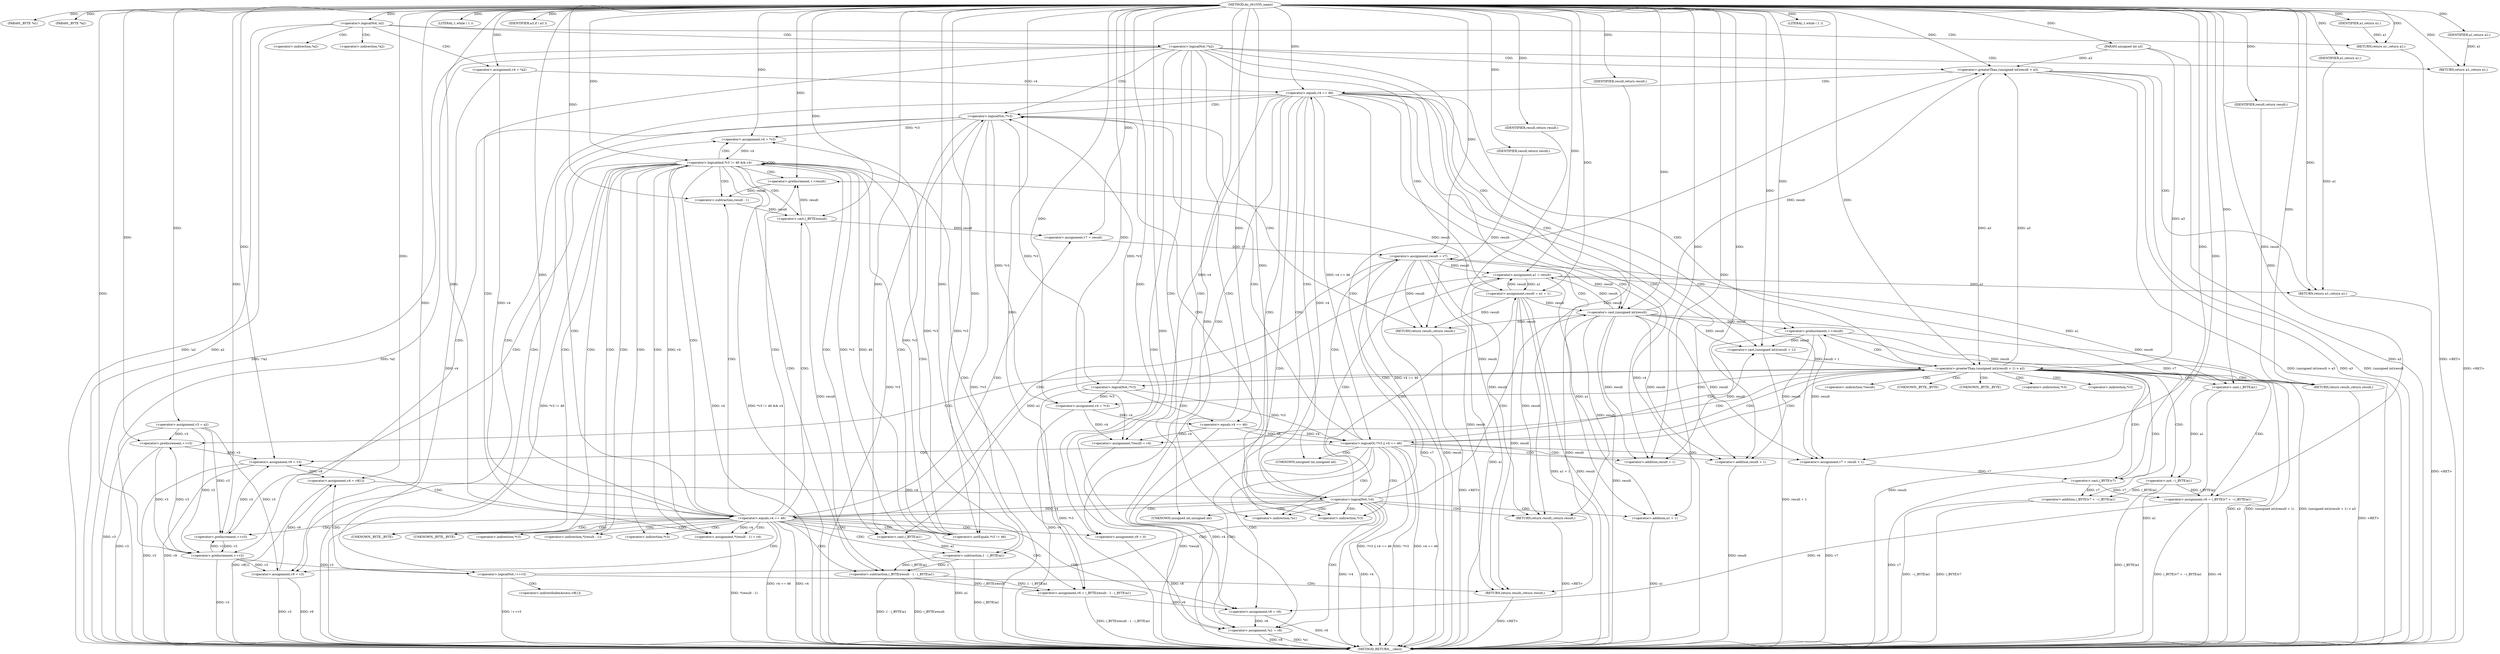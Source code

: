 digraph do_rfc1035_name {  
"1000108" [label = "(METHOD,do_rfc1035_name)" ]
"1000300" [label = "(METHOD_RETURN,__cdecl)" ]
"1000109" [label = "(PARAM,_BYTE *a1)" ]
"1000110" [label = "(PARAM,_BYTE *a2)" ]
"1000111" [label = "(PARAM,unsigned int a3)" ]
"1000120" [label = "(<operator>.assignment,v3 = a2)" ]
"1000124" [label = "(<operator>.logicalNot,!a2)" ]
"1000126" [label = "(RETURN,return a1;,return a1;)" ]
"1000127" [label = "(IDENTIFIER,a1,return a1;)" ]
"1000128" [label = "(<operator>.assignment,v4 = *a2)" ]
"1000133" [label = "(<operator>.logicalNot,!*a2)" ]
"1000136" [label = "(RETURN,return a1;,return a1;)" ]
"1000137" [label = "(IDENTIFIER,a1,return a1;)" ]
"1000139" [label = "(LITERAL,1,while ( 1 ))" ]
"1000141" [label = "(<operator>.assignment,result = a1 + 1)" ]
"1000143" [label = "(<operator>.addition,a1 + 1)" ]
"1000147" [label = "(IDENTIFIER,a3,if ( a3 ))" ]
"1000150" [label = "(<operator>.equals,v4 == 46)" ]
"1000156" [label = "(<operator>.preIncrement,++result)" ]
"1000158" [label = "(<operator>.preIncrement,++v3)" ]
"1000160" [label = "(<operator>.assignment,*(result - 1) = v4)" ]
"1000162" [label = "(<operator>.subtraction,result - 1)" ]
"1000166" [label = "(<operator>.assignment,v4 = *v3)" ]
"1000170" [label = "(<operator>.assignment,v6 = (_BYTE)result - 1 - (_BYTE)a1)" ]
"1000172" [label = "(<operator>.subtraction,(_BYTE)result - 1 - (_BYTE)a1)" ]
"1000173" [label = "(<operator>.cast,(_BYTE)result)" ]
"1000176" [label = "(<operator>.subtraction,1 - (_BYTE)a1)" ]
"1000178" [label = "(<operator>.cast,(_BYTE)a1)" ]
"1000181" [label = "(<operator>.logicalAnd,*v3 != 46 && v4)" ]
"1000182" [label = "(<operator>.notEquals,*v3 != 46)" ]
"1000187" [label = "(<operator>.assignment,v7 = result)" ]
"1000191" [label = "(<operator>.assignment,v8 = v6)" ]
"1000194" [label = "(<operator>.assignment,result = v7)" ]
"1000197" [label = "(<operator>.assignment,v9 = v3)" ]
"1000201" [label = "(<operator>.assignment,*a1 = v8)" ]
"1000206" [label = "(<operator>.logicalNot,!*v3)" ]
"1000209" [label = "(RETURN,return result;,return result;)" ]
"1000210" [label = "(IDENTIFIER,result,return result;)" ]
"1000212" [label = "(<operator>.logicalNot,!++v3)" ]
"1000213" [label = "(<operator>.preIncrement,++v3)" ]
"1000215" [label = "(RETURN,return result;,return result;)" ]
"1000216" [label = "(IDENTIFIER,result,return result;)" ]
"1000217" [label = "(<operator>.assignment,v4 = v9[1])" ]
"1000223" [label = "(<operator>.logicalNot,!v4)" ]
"1000225" [label = "(RETURN,return result;,return result;)" ]
"1000226" [label = "(IDENTIFIER,result,return result;)" ]
"1000227" [label = "(<operator>.assignment,a1 = result)" ]
"1000231" [label = "(<operator>.greaterThan,(unsigned int)result > a3)" ]
"1000232" [label = "(<operator>.cast,(unsigned int)result)" ]
"1000236" [label = "(RETURN,return a1;,return a1;)" ]
"1000237" [label = "(IDENTIFIER,a1,return a1;)" ]
"1000239" [label = "(<operator>.equals,v4 == 46)" ]
"1000244" [label = "(<operator>.assignment,v9 = v3)" ]
"1000247" [label = "(<operator>.assignment,v8 = 0)" ]
"1000252" [label = "(LITERAL,1,while ( 1 ))" ]
"1000254" [label = "(<operator>.assignment,v7 = result + 1)" ]
"1000256" [label = "(<operator>.addition,result + 1)" ]
"1000260" [label = "(<operator>.greaterThan,(unsigned int)(result + 1) > a3)" ]
"1000261" [label = "(<operator>.cast,(unsigned int)(result + 1))" ]
"1000263" [label = "(<operator>.addition,result + 1)" ]
"1000267" [label = "(RETURN,return result;,return result;)" ]
"1000268" [label = "(IDENTIFIER,result,return result;)" ]
"1000269" [label = "(<operator>.preIncrement,++v3)" ]
"1000271" [label = "(<operator>.assignment,*result = v4)" ]
"1000275" [label = "(<operator>.assignment,v6 = (_BYTE)v7 + ~(_BYTE)a1)" ]
"1000277" [label = "(<operator>.addition,(_BYTE)v7 + ~(_BYTE)a1)" ]
"1000278" [label = "(<operator>.cast,(_BYTE)v7)" ]
"1000281" [label = "(<operator>.not,~(_BYTE)a1)" ]
"1000282" [label = "(<operator>.cast,(_BYTE)a1)" ]
"1000285" [label = "(<operator>.assignment,v4 = *v3)" ]
"1000289" [label = "(<operator>.preIncrement,++result)" ]
"1000292" [label = "(<operator>.logicalOr,!*v3 || v4 == 46)" ]
"1000293" [label = "(<operator>.logicalNot,!*v3)" ]
"1000296" [label = "(<operator>.equals,v4 == 46)" ]
"1000130" [label = "(<operator>.indirection,*a2)" ]
"1000134" [label = "(<operator>.indirection,*a2)" ]
"1000161" [label = "(<operator>.indirection,*(result - 1))" ]
"1000168" [label = "(<operator>.indirection,*v3)" ]
"1000174" [label = "(UNKNOWN,_BYTE,_BYTE)" ]
"1000179" [label = "(UNKNOWN,_BYTE,_BYTE)" ]
"1000183" [label = "(<operator>.indirection,*v3)" ]
"1000202" [label = "(<operator>.indirection,*a1)" ]
"1000207" [label = "(<operator>.indirection,*v3)" ]
"1000219" [label = "(<operator>.indirectIndexAccess,v9[1])" ]
"1000233" [label = "(UNKNOWN,unsigned int,unsigned int)" ]
"1000262" [label = "(UNKNOWN,unsigned int,unsigned int)" ]
"1000272" [label = "(<operator>.indirection,*result)" ]
"1000279" [label = "(UNKNOWN,_BYTE,_BYTE)" ]
"1000283" [label = "(UNKNOWN,_BYTE,_BYTE)" ]
"1000287" [label = "(<operator>.indirection,*v3)" ]
"1000294" [label = "(<operator>.indirection,*v3)" ]
  "1000209" -> "1000300"  [ label = "DDG: <RET>"] 
  "1000126" -> "1000300"  [ label = "DDG: <RET>"] 
  "1000215" -> "1000300"  [ label = "DDG: <RET>"] 
  "1000236" -> "1000300"  [ label = "DDG: <RET>"] 
  "1000213" -> "1000300"  [ label = "DDG: v3"] 
  "1000292" -> "1000300"  [ label = "DDG: !*v3"] 
  "1000212" -> "1000300"  [ label = "DDG: !++v3"] 
  "1000260" -> "1000300"  [ label = "DDG: (unsigned int)(result + 1) > a3"] 
  "1000181" -> "1000300"  [ label = "DDG: *v3 != 46 && v4"] 
  "1000293" -> "1000300"  [ label = "DDG: *v3"] 
  "1000143" -> "1000300"  [ label = "DDG: a1"] 
  "1000160" -> "1000300"  [ label = "DDG: *(result - 1)"] 
  "1000141" -> "1000300"  [ label = "DDG: a1 + 1"] 
  "1000197" -> "1000300"  [ label = "DDG: v3"] 
  "1000223" -> "1000300"  [ label = "DDG: !v4"] 
  "1000239" -> "1000300"  [ label = "DDG: v4 == 46"] 
  "1000124" -> "1000300"  [ label = "DDG: !a2"] 
  "1000141" -> "1000300"  [ label = "DDG: result"] 
  "1000244" -> "1000300"  [ label = "DDG: v3"] 
  "1000176" -> "1000300"  [ label = "DDG: (_BYTE)a1"] 
  "1000289" -> "1000300"  [ label = "DDG: result"] 
  "1000232" -> "1000300"  [ label = "DDG: result"] 
  "1000120" -> "1000300"  [ label = "DDG: v3"] 
  "1000133" -> "1000300"  [ label = "DDG: *a2"] 
  "1000292" -> "1000300"  [ label = "DDG: v4 == 46"] 
  "1000271" -> "1000300"  [ label = "DDG: *result"] 
  "1000269" -> "1000300"  [ label = "DDG: v3"] 
  "1000260" -> "1000300"  [ label = "DDG: a3"] 
  "1000133" -> "1000300"  [ label = "DDG: !*a2"] 
  "1000292" -> "1000300"  [ label = "DDG: !*v3 || v4 == 46"] 
  "1000223" -> "1000300"  [ label = "DDG: v4"] 
  "1000150" -> "1000300"  [ label = "DDG: v4 == 46"] 
  "1000178" -> "1000300"  [ label = "DDG: a1"] 
  "1000181" -> "1000300"  [ label = "DDG: *v3 != 46"] 
  "1000201" -> "1000300"  [ label = "DDG: v8"] 
  "1000281" -> "1000300"  [ label = "DDG: (_BYTE)a1"] 
  "1000275" -> "1000300"  [ label = "DDG: (_BYTE)v7 + ~(_BYTE)a1"] 
  "1000261" -> "1000300"  [ label = "DDG: result + 1"] 
  "1000231" -> "1000300"  [ label = "DDG: (unsigned int)result"] 
  "1000254" -> "1000300"  [ label = "DDG: v7"] 
  "1000206" -> "1000300"  [ label = "DDG: *v3"] 
  "1000191" -> "1000300"  [ label = "DDG: v6"] 
  "1000260" -> "1000300"  [ label = "DDG: (unsigned int)(result + 1)"] 
  "1000285" -> "1000300"  [ label = "DDG: v4"] 
  "1000231" -> "1000300"  [ label = "DDG: (unsigned int)result > a3"] 
  "1000197" -> "1000300"  [ label = "DDG: v9"] 
  "1000277" -> "1000300"  [ label = "DDG: ~(_BYTE)a1"] 
  "1000124" -> "1000300"  [ label = "DDG: a2"] 
  "1000278" -> "1000300"  [ label = "DDG: v7"] 
  "1000206" -> "1000300"  [ label = "DDG: !*v3"] 
  "1000227" -> "1000300"  [ label = "DDG: a1"] 
  "1000172" -> "1000300"  [ label = "DDG: 1 - (_BYTE)a1"] 
  "1000194" -> "1000300"  [ label = "DDG: v7"] 
  "1000277" -> "1000300"  [ label = "DDG: (_BYTE)v7"] 
  "1000263" -> "1000300"  [ label = "DDG: result"] 
  "1000172" -> "1000300"  [ label = "DDG: (_BYTE)result"] 
  "1000128" -> "1000300"  [ label = "DDG: v4"] 
  "1000282" -> "1000300"  [ label = "DDG: a1"] 
  "1000111" -> "1000300"  [ label = "DDG: a3"] 
  "1000194" -> "1000300"  [ label = "DDG: result"] 
  "1000275" -> "1000300"  [ label = "DDG: v6"] 
  "1000170" -> "1000300"  [ label = "DDG: (_BYTE)result - 1 - (_BYTE)a1"] 
  "1000201" -> "1000300"  [ label = "DDG: *a1"] 
  "1000296" -> "1000300"  [ label = "DDG: v4"] 
  "1000239" -> "1000300"  [ label = "DDG: v4"] 
  "1000244" -> "1000300"  [ label = "DDG: v9"] 
  "1000217" -> "1000300"  [ label = "DDG: v9[1]"] 
  "1000150" -> "1000300"  [ label = "DDG: v4"] 
  "1000181" -> "1000300"  [ label = "DDG: v4"] 
  "1000231" -> "1000300"  [ label = "DDG: a3"] 
  "1000136" -> "1000300"  [ label = "DDG: <RET>"] 
  "1000267" -> "1000300"  [ label = "DDG: <RET>"] 
  "1000225" -> "1000300"  [ label = "DDG: <RET>"] 
  "1000108" -> "1000109"  [ label = "DDG: "] 
  "1000108" -> "1000110"  [ label = "DDG: "] 
  "1000108" -> "1000111"  [ label = "DDG: "] 
  "1000108" -> "1000120"  [ label = "DDG: "] 
  "1000108" -> "1000124"  [ label = "DDG: "] 
  "1000127" -> "1000126"  [ label = "DDG: a1"] 
  "1000108" -> "1000126"  [ label = "DDG: "] 
  "1000108" -> "1000127"  [ label = "DDG: "] 
  "1000108" -> "1000128"  [ label = "DDG: "] 
  "1000137" -> "1000136"  [ label = "DDG: a1"] 
  "1000108" -> "1000136"  [ label = "DDG: "] 
  "1000108" -> "1000137"  [ label = "DDG: "] 
  "1000108" -> "1000139"  [ label = "DDG: "] 
  "1000227" -> "1000141"  [ label = "DDG: a1"] 
  "1000108" -> "1000141"  [ label = "DDG: "] 
  "1000227" -> "1000143"  [ label = "DDG: a1"] 
  "1000108" -> "1000143"  [ label = "DDG: "] 
  "1000108" -> "1000147"  [ label = "DDG: "] 
  "1000223" -> "1000150"  [ label = "DDG: v4"] 
  "1000128" -> "1000150"  [ label = "DDG: v4"] 
  "1000108" -> "1000150"  [ label = "DDG: "] 
  "1000141" -> "1000156"  [ label = "DDG: result"] 
  "1000173" -> "1000156"  [ label = "DDG: result"] 
  "1000108" -> "1000156"  [ label = "DDG: "] 
  "1000120" -> "1000158"  [ label = "DDG: v3"] 
  "1000213" -> "1000158"  [ label = "DDG: v3"] 
  "1000108" -> "1000158"  [ label = "DDG: "] 
  "1000150" -> "1000160"  [ label = "DDG: v4"] 
  "1000181" -> "1000160"  [ label = "DDG: v4"] 
  "1000108" -> "1000160"  [ label = "DDG: "] 
  "1000156" -> "1000162"  [ label = "DDG: result"] 
  "1000108" -> "1000162"  [ label = "DDG: "] 
  "1000182" -> "1000166"  [ label = "DDG: *v3"] 
  "1000206" -> "1000166"  [ label = "DDG: *v3"] 
  "1000108" -> "1000166"  [ label = "DDG: "] 
  "1000172" -> "1000170"  [ label = "DDG: (_BYTE)result"] 
  "1000172" -> "1000170"  [ label = "DDG: 1 - (_BYTE)a1"] 
  "1000108" -> "1000170"  [ label = "DDG: "] 
  "1000173" -> "1000172"  [ label = "DDG: result"] 
  "1000162" -> "1000173"  [ label = "DDG: result"] 
  "1000108" -> "1000173"  [ label = "DDG: "] 
  "1000176" -> "1000172"  [ label = "DDG: 1"] 
  "1000176" -> "1000172"  [ label = "DDG: (_BYTE)a1"] 
  "1000108" -> "1000176"  [ label = "DDG: "] 
  "1000178" -> "1000176"  [ label = "DDG: a1"] 
  "1000108" -> "1000178"  [ label = "DDG: "] 
  "1000227" -> "1000178"  [ label = "DDG: a1"] 
  "1000182" -> "1000181"  [ label = "DDG: *v3"] 
  "1000182" -> "1000181"  [ label = "DDG: 46"] 
  "1000206" -> "1000182"  [ label = "DDG: *v3"] 
  "1000108" -> "1000182"  [ label = "DDG: "] 
  "1000166" -> "1000181"  [ label = "DDG: v4"] 
  "1000108" -> "1000181"  [ label = "DDG: "] 
  "1000173" -> "1000187"  [ label = "DDG: result"] 
  "1000108" -> "1000187"  [ label = "DDG: "] 
  "1000170" -> "1000191"  [ label = "DDG: v6"] 
  "1000275" -> "1000191"  [ label = "DDG: v6"] 
  "1000108" -> "1000191"  [ label = "DDG: "] 
  "1000187" -> "1000194"  [ label = "DDG: v7"] 
  "1000278" -> "1000194"  [ label = "DDG: v7"] 
  "1000108" -> "1000194"  [ label = "DDG: "] 
  "1000269" -> "1000197"  [ label = "DDG: v3"] 
  "1000158" -> "1000197"  [ label = "DDG: v3"] 
  "1000108" -> "1000197"  [ label = "DDG: "] 
  "1000247" -> "1000201"  [ label = "DDG: v8"] 
  "1000191" -> "1000201"  [ label = "DDG: v8"] 
  "1000108" -> "1000201"  [ label = "DDG: "] 
  "1000293" -> "1000206"  [ label = "DDG: *v3"] 
  "1000182" -> "1000206"  [ label = "DDG: *v3"] 
  "1000210" -> "1000209"  [ label = "DDG: result"] 
  "1000141" -> "1000209"  [ label = "DDG: result"] 
  "1000232" -> "1000209"  [ label = "DDG: result"] 
  "1000194" -> "1000209"  [ label = "DDG: result"] 
  "1000108" -> "1000210"  [ label = "DDG: "] 
  "1000213" -> "1000212"  [ label = "DDG: v3"] 
  "1000108" -> "1000213"  [ label = "DDG: "] 
  "1000269" -> "1000213"  [ label = "DDG: v3"] 
  "1000158" -> "1000213"  [ label = "DDG: v3"] 
  "1000120" -> "1000213"  [ label = "DDG: v3"] 
  "1000216" -> "1000215"  [ label = "DDG: result"] 
  "1000141" -> "1000215"  [ label = "DDG: result"] 
  "1000232" -> "1000215"  [ label = "DDG: result"] 
  "1000194" -> "1000215"  [ label = "DDG: result"] 
  "1000108" -> "1000216"  [ label = "DDG: "] 
  "1000197" -> "1000217"  [ label = "DDG: v9"] 
  "1000244" -> "1000217"  [ label = "DDG: v9"] 
  "1000108" -> "1000217"  [ label = "DDG: "] 
  "1000217" -> "1000223"  [ label = "DDG: v4"] 
  "1000108" -> "1000223"  [ label = "DDG: "] 
  "1000226" -> "1000225"  [ label = "DDG: result"] 
  "1000141" -> "1000225"  [ label = "DDG: result"] 
  "1000232" -> "1000225"  [ label = "DDG: result"] 
  "1000194" -> "1000225"  [ label = "DDG: result"] 
  "1000108" -> "1000226"  [ label = "DDG: "] 
  "1000141" -> "1000227"  [ label = "DDG: result"] 
  "1000232" -> "1000227"  [ label = "DDG: result"] 
  "1000194" -> "1000227"  [ label = "DDG: result"] 
  "1000108" -> "1000227"  [ label = "DDG: "] 
  "1000232" -> "1000231"  [ label = "DDG: result"] 
  "1000141" -> "1000232"  [ label = "DDG: result"] 
  "1000108" -> "1000232"  [ label = "DDG: "] 
  "1000194" -> "1000232"  [ label = "DDG: result"] 
  "1000260" -> "1000231"  [ label = "DDG: a3"] 
  "1000111" -> "1000231"  [ label = "DDG: a3"] 
  "1000108" -> "1000231"  [ label = "DDG: "] 
  "1000237" -> "1000236"  [ label = "DDG: a1"] 
  "1000227" -> "1000236"  [ label = "DDG: a1"] 
  "1000108" -> "1000236"  [ label = "DDG: "] 
  "1000108" -> "1000237"  [ label = "DDG: "] 
  "1000223" -> "1000239"  [ label = "DDG: v4"] 
  "1000128" -> "1000239"  [ label = "DDG: v4"] 
  "1000108" -> "1000239"  [ label = "DDG: "] 
  "1000120" -> "1000244"  [ label = "DDG: v3"] 
  "1000213" -> "1000244"  [ label = "DDG: v3"] 
  "1000108" -> "1000244"  [ label = "DDG: "] 
  "1000108" -> "1000247"  [ label = "DDG: "] 
  "1000108" -> "1000252"  [ label = "DDG: "] 
  "1000289" -> "1000254"  [ label = "DDG: result"] 
  "1000232" -> "1000254"  [ label = "DDG: result"] 
  "1000108" -> "1000254"  [ label = "DDG: "] 
  "1000289" -> "1000256"  [ label = "DDG: result"] 
  "1000232" -> "1000256"  [ label = "DDG: result"] 
  "1000108" -> "1000256"  [ label = "DDG: "] 
  "1000261" -> "1000260"  [ label = "DDG: result + 1"] 
  "1000108" -> "1000261"  [ label = "DDG: "] 
  "1000289" -> "1000261"  [ label = "DDG: result"] 
  "1000232" -> "1000261"  [ label = "DDG: result"] 
  "1000108" -> "1000263"  [ label = "DDG: "] 
  "1000289" -> "1000263"  [ label = "DDG: result"] 
  "1000232" -> "1000263"  [ label = "DDG: result"] 
  "1000231" -> "1000260"  [ label = "DDG: a3"] 
  "1000111" -> "1000260"  [ label = "DDG: a3"] 
  "1000108" -> "1000260"  [ label = "DDG: "] 
  "1000268" -> "1000267"  [ label = "DDG: result"] 
  "1000108" -> "1000267"  [ label = "DDG: "] 
  "1000289" -> "1000267"  [ label = "DDG: result"] 
  "1000232" -> "1000267"  [ label = "DDG: result"] 
  "1000108" -> "1000268"  [ label = "DDG: "] 
  "1000120" -> "1000269"  [ label = "DDG: v3"] 
  "1000213" -> "1000269"  [ label = "DDG: v3"] 
  "1000108" -> "1000269"  [ label = "DDG: "] 
  "1000285" -> "1000271"  [ label = "DDG: v4"] 
  "1000296" -> "1000271"  [ label = "DDG: v4"] 
  "1000239" -> "1000271"  [ label = "DDG: v4"] 
  "1000108" -> "1000271"  [ label = "DDG: "] 
  "1000278" -> "1000275"  [ label = "DDG: v7"] 
  "1000281" -> "1000275"  [ label = "DDG: (_BYTE)a1"] 
  "1000108" -> "1000275"  [ label = "DDG: "] 
  "1000278" -> "1000277"  [ label = "DDG: v7"] 
  "1000254" -> "1000278"  [ label = "DDG: v7"] 
  "1000108" -> "1000278"  [ label = "DDG: "] 
  "1000281" -> "1000277"  [ label = "DDG: (_BYTE)a1"] 
  "1000282" -> "1000281"  [ label = "DDG: a1"] 
  "1000227" -> "1000282"  [ label = "DDG: a1"] 
  "1000108" -> "1000282"  [ label = "DDG: "] 
  "1000293" -> "1000285"  [ label = "DDG: *v3"] 
  "1000206" -> "1000285"  [ label = "DDG: *v3"] 
  "1000108" -> "1000285"  [ label = "DDG: "] 
  "1000108" -> "1000289"  [ label = "DDG: "] 
  "1000232" -> "1000289"  [ label = "DDG: result"] 
  "1000293" -> "1000292"  [ label = "DDG: *v3"] 
  "1000206" -> "1000293"  [ label = "DDG: *v3"] 
  "1000296" -> "1000292"  [ label = "DDG: v4"] 
  "1000296" -> "1000292"  [ label = "DDG: 46"] 
  "1000239" -> "1000292"  [ label = "DDG: v4 == 46"] 
  "1000285" -> "1000296"  [ label = "DDG: v4"] 
  "1000108" -> "1000296"  [ label = "DDG: "] 
  "1000124" -> "1000128"  [ label = "CDG: "] 
  "1000124" -> "1000126"  [ label = "CDG: "] 
  "1000124" -> "1000134"  [ label = "CDG: "] 
  "1000124" -> "1000133"  [ label = "CDG: "] 
  "1000124" -> "1000130"  [ label = "CDG: "] 
  "1000133" -> "1000136"  [ label = "CDG: "] 
  "1000133" -> "1000233"  [ label = "CDG: "] 
  "1000133" -> "1000232"  [ label = "CDG: "] 
  "1000133" -> "1000231"  [ label = "CDG: "] 
  "1000133" -> "1000143"  [ label = "CDG: "] 
  "1000133" -> "1000141"  [ label = "CDG: "] 
  "1000133" -> "1000207"  [ label = "CDG: "] 
  "1000133" -> "1000206"  [ label = "CDG: "] 
  "1000133" -> "1000202"  [ label = "CDG: "] 
  "1000133" -> "1000201"  [ label = "CDG: "] 
  "1000133" -> "1000150"  [ label = "CDG: "] 
  "1000150" -> "1000176"  [ label = "CDG: "] 
  "1000150" -> "1000174"  [ label = "CDG: "] 
  "1000150" -> "1000173"  [ label = "CDG: "] 
  "1000150" -> "1000172"  [ label = "CDG: "] 
  "1000150" -> "1000170"  [ label = "CDG: "] 
  "1000150" -> "1000168"  [ label = "CDG: "] 
  "1000150" -> "1000166"  [ label = "CDG: "] 
  "1000150" -> "1000162"  [ label = "CDG: "] 
  "1000150" -> "1000161"  [ label = "CDG: "] 
  "1000150" -> "1000191"  [ label = "CDG: "] 
  "1000150" -> "1000187"  [ label = "CDG: "] 
  "1000150" -> "1000183"  [ label = "CDG: "] 
  "1000150" -> "1000182"  [ label = "CDG: "] 
  "1000150" -> "1000181"  [ label = "CDG: "] 
  "1000150" -> "1000179"  [ label = "CDG: "] 
  "1000150" -> "1000178"  [ label = "CDG: "] 
  "1000150" -> "1000197"  [ label = "CDG: "] 
  "1000150" -> "1000194"  [ label = "CDG: "] 
  "1000150" -> "1000247"  [ label = "CDG: "] 
  "1000150" -> "1000244"  [ label = "CDG: "] 
  "1000150" -> "1000160"  [ label = "CDG: "] 
  "1000150" -> "1000158"  [ label = "CDG: "] 
  "1000150" -> "1000156"  [ label = "CDG: "] 
  "1000181" -> "1000176"  [ label = "CDG: "] 
  "1000181" -> "1000174"  [ label = "CDG: "] 
  "1000181" -> "1000173"  [ label = "CDG: "] 
  "1000181" -> "1000172"  [ label = "CDG: "] 
  "1000181" -> "1000170"  [ label = "CDG: "] 
  "1000181" -> "1000168"  [ label = "CDG: "] 
  "1000181" -> "1000166"  [ label = "CDG: "] 
  "1000181" -> "1000162"  [ label = "CDG: "] 
  "1000181" -> "1000161"  [ label = "CDG: "] 
  "1000181" -> "1000183"  [ label = "CDG: "] 
  "1000181" -> "1000182"  [ label = "CDG: "] 
  "1000181" -> "1000181"  [ label = "CDG: "] 
  "1000181" -> "1000179"  [ label = "CDG: "] 
  "1000181" -> "1000178"  [ label = "CDG: "] 
  "1000181" -> "1000160"  [ label = "CDG: "] 
  "1000181" -> "1000158"  [ label = "CDG: "] 
  "1000181" -> "1000156"  [ label = "CDG: "] 
  "1000206" -> "1000213"  [ label = "CDG: "] 
  "1000206" -> "1000212"  [ label = "CDG: "] 
  "1000206" -> "1000209"  [ label = "CDG: "] 
  "1000212" -> "1000223"  [ label = "CDG: "] 
  "1000212" -> "1000219"  [ label = "CDG: "] 
  "1000212" -> "1000217"  [ label = "CDG: "] 
  "1000212" -> "1000215"  [ label = "CDG: "] 
  "1000223" -> "1000227"  [ label = "CDG: "] 
  "1000223" -> "1000225"  [ label = "CDG: "] 
  "1000223" -> "1000233"  [ label = "CDG: "] 
  "1000223" -> "1000232"  [ label = "CDG: "] 
  "1000223" -> "1000231"  [ label = "CDG: "] 
  "1000223" -> "1000143"  [ label = "CDG: "] 
  "1000223" -> "1000141"  [ label = "CDG: "] 
  "1000223" -> "1000207"  [ label = "CDG: "] 
  "1000223" -> "1000206"  [ label = "CDG: "] 
  "1000223" -> "1000202"  [ label = "CDG: "] 
  "1000223" -> "1000201"  [ label = "CDG: "] 
  "1000223" -> "1000150"  [ label = "CDG: "] 
  "1000231" -> "1000239"  [ label = "CDG: "] 
  "1000231" -> "1000236"  [ label = "CDG: "] 
  "1000239" -> "1000207"  [ label = "CDG: "] 
  "1000239" -> "1000206"  [ label = "CDG: "] 
  "1000239" -> "1000202"  [ label = "CDG: "] 
  "1000239" -> "1000201"  [ label = "CDG: "] 
  "1000239" -> "1000247"  [ label = "CDG: "] 
  "1000239" -> "1000244"  [ label = "CDG: "] 
  "1000239" -> "1000256"  [ label = "CDG: "] 
  "1000239" -> "1000254"  [ label = "CDG: "] 
  "1000239" -> "1000263"  [ label = "CDG: "] 
  "1000239" -> "1000262"  [ label = "CDG: "] 
  "1000239" -> "1000261"  [ label = "CDG: "] 
  "1000239" -> "1000260"  [ label = "CDG: "] 
  "1000260" -> "1000272"  [ label = "CDG: "] 
  "1000260" -> "1000271"  [ label = "CDG: "] 
  "1000260" -> "1000269"  [ label = "CDG: "] 
  "1000260" -> "1000267"  [ label = "CDG: "] 
  "1000260" -> "1000287"  [ label = "CDG: "] 
  "1000260" -> "1000285"  [ label = "CDG: "] 
  "1000260" -> "1000283"  [ label = "CDG: "] 
  "1000260" -> "1000282"  [ label = "CDG: "] 
  "1000260" -> "1000281"  [ label = "CDG: "] 
  "1000260" -> "1000279"  [ label = "CDG: "] 
  "1000260" -> "1000278"  [ label = "CDG: "] 
  "1000260" -> "1000277"  [ label = "CDG: "] 
  "1000260" -> "1000275"  [ label = "CDG: "] 
  "1000260" -> "1000294"  [ label = "CDG: "] 
  "1000260" -> "1000293"  [ label = "CDG: "] 
  "1000260" -> "1000292"  [ label = "CDG: "] 
  "1000260" -> "1000289"  [ label = "CDG: "] 
  "1000292" -> "1000191"  [ label = "CDG: "] 
  "1000292" -> "1000207"  [ label = "CDG: "] 
  "1000292" -> "1000206"  [ label = "CDG: "] 
  "1000292" -> "1000202"  [ label = "CDG: "] 
  "1000292" -> "1000201"  [ label = "CDG: "] 
  "1000292" -> "1000197"  [ label = "CDG: "] 
  "1000292" -> "1000194"  [ label = "CDG: "] 
  "1000292" -> "1000256"  [ label = "CDG: "] 
  "1000292" -> "1000254"  [ label = "CDG: "] 
  "1000292" -> "1000263"  [ label = "CDG: "] 
  "1000292" -> "1000262"  [ label = "CDG: "] 
  "1000292" -> "1000261"  [ label = "CDG: "] 
  "1000292" -> "1000260"  [ label = "CDG: "] 
  "1000293" -> "1000296"  [ label = "CDG: "] 
}

